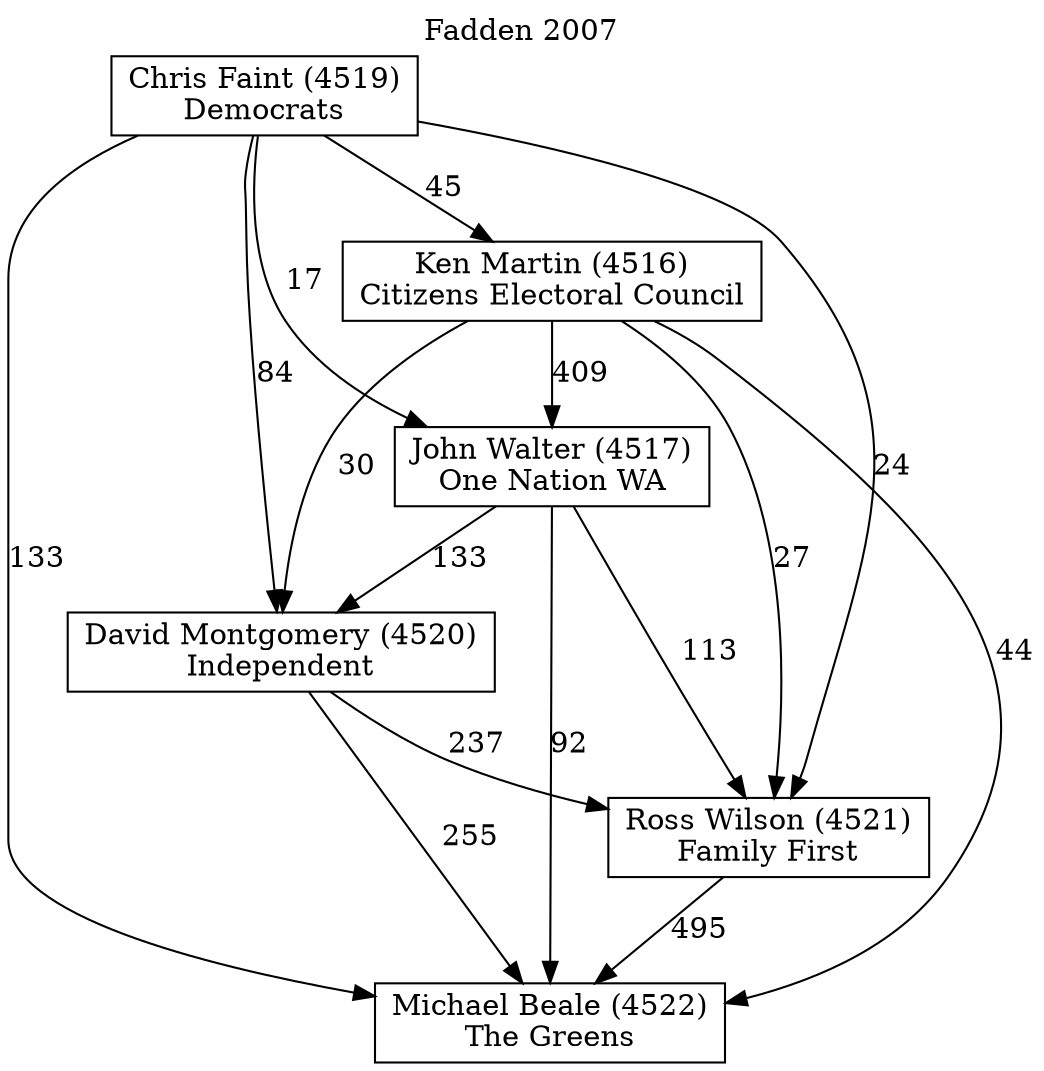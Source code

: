 // House preference flow
digraph "Michael Beale (4522)_Fadden_2007" {
	graph [label="Fadden 2007" labelloc=t mclimit=10]
	node [shape=box]
	"Chris Faint (4519)" [label="Chris Faint (4519)
Democrats"]
	"David Montgomery (4520)" [label="David Montgomery (4520)
Independent"]
	"John Walter (4517)" [label="John Walter (4517)
One Nation WA"]
	"Ken Martin (4516)" [label="Ken Martin (4516)
Citizens Electoral Council"]
	"Michael Beale (4522)" [label="Michael Beale (4522)
The Greens"]
	"Ross Wilson (4521)" [label="Ross Wilson (4521)
Family First"]
	"Chris Faint (4519)" -> "David Montgomery (4520)" [label=84]
	"Chris Faint (4519)" -> "John Walter (4517)" [label=17]
	"Chris Faint (4519)" -> "Ken Martin (4516)" [label=45]
	"Chris Faint (4519)" -> "Michael Beale (4522)" [label=133]
	"Chris Faint (4519)" -> "Ross Wilson (4521)" [label=24]
	"David Montgomery (4520)" -> "Michael Beale (4522)" [label=255]
	"David Montgomery (4520)" -> "Ross Wilson (4521)" [label=237]
	"John Walter (4517)" -> "David Montgomery (4520)" [label=133]
	"John Walter (4517)" -> "Michael Beale (4522)" [label=92]
	"John Walter (4517)" -> "Ross Wilson (4521)" [label=113]
	"Ken Martin (4516)" -> "David Montgomery (4520)" [label=30]
	"Ken Martin (4516)" -> "John Walter (4517)" [label=409]
	"Ken Martin (4516)" -> "Michael Beale (4522)" [label=44]
	"Ken Martin (4516)" -> "Ross Wilson (4521)" [label=27]
	"Ross Wilson (4521)" -> "Michael Beale (4522)" [label=495]
}
